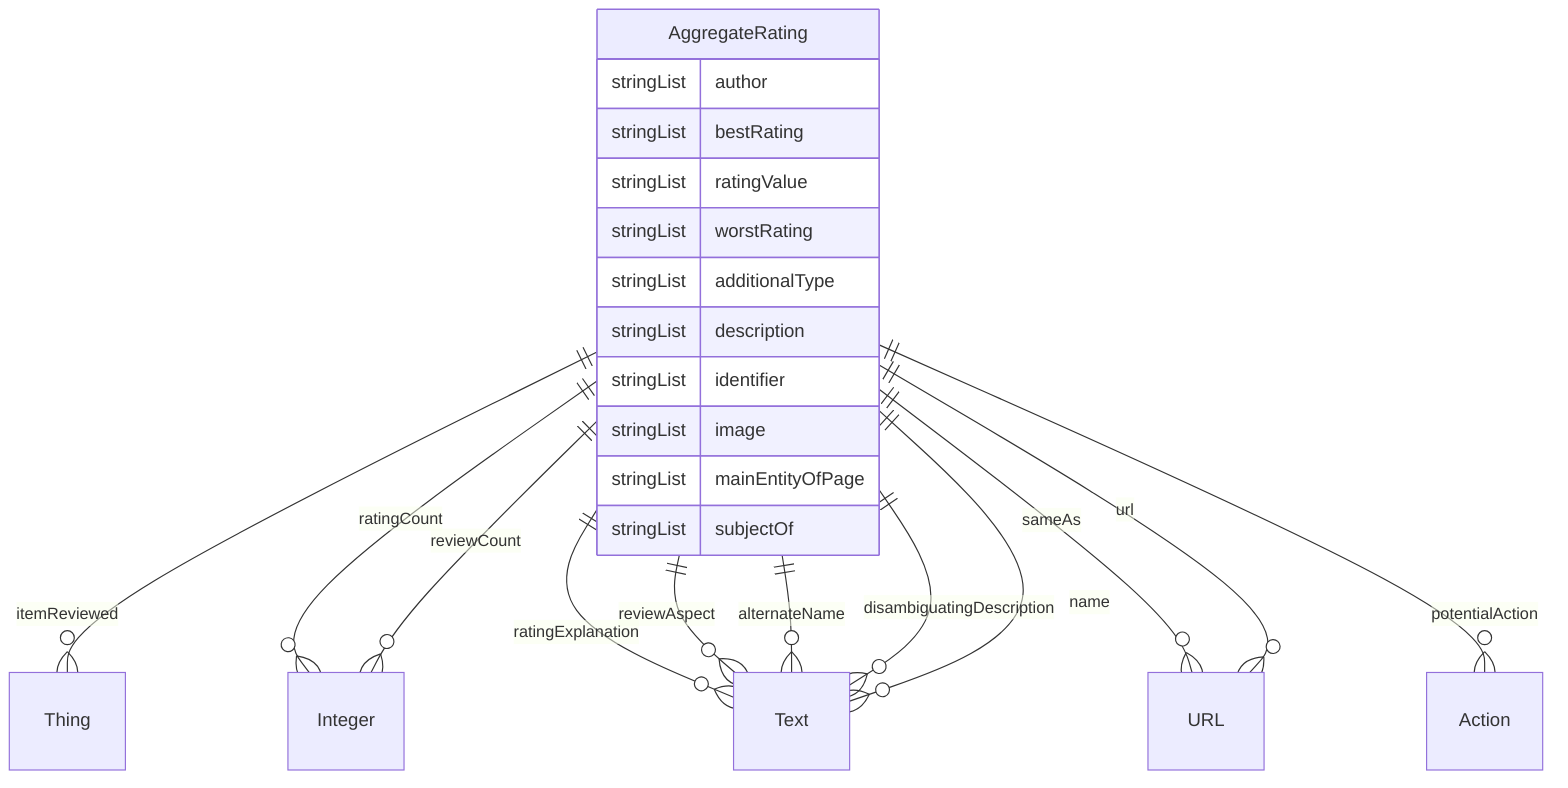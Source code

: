 erDiagram
AggregateRating {
    stringList author  
    stringList bestRating  
    stringList ratingValue  
    stringList worstRating  
    stringList additionalType  
    stringList description  
    stringList identifier  
    stringList image  
    stringList mainEntityOfPage  
    stringList subjectOf  
}

AggregateRating ||--}o Thing : "itemReviewed"
AggregateRating ||--}o Integer : "ratingCount"
AggregateRating ||--}o Integer : "reviewCount"
AggregateRating ||--}o Text : "ratingExplanation"
AggregateRating ||--}o Text : "reviewAspect"
AggregateRating ||--}o Text : "alternateName"
AggregateRating ||--}o Text : "disambiguatingDescription"
AggregateRating ||--}o Text : "name"
AggregateRating ||--}o URL : "sameAs"
AggregateRating ||--}o Action : "potentialAction"
AggregateRating ||--}o URL : "url"